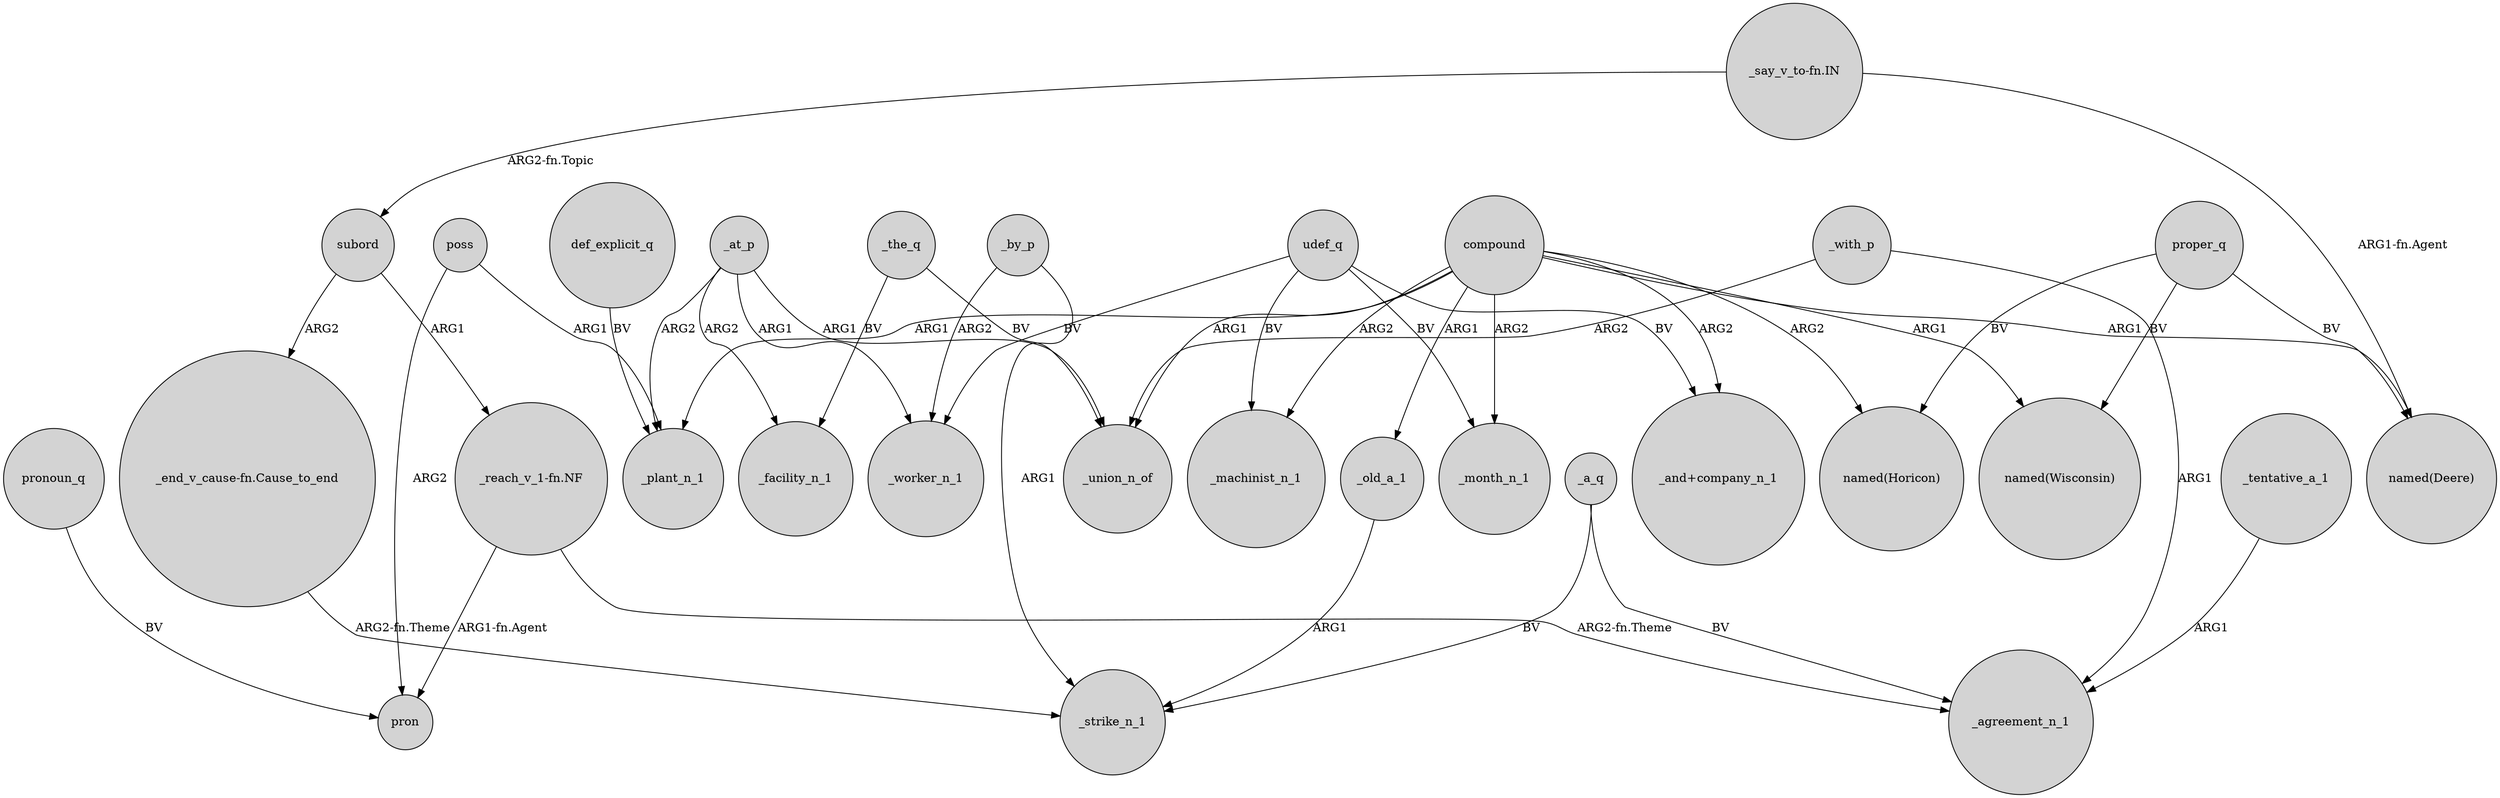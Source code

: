digraph {
	node [shape=circle style=filled]
	poss -> _plant_n_1 [label=ARG1]
	compound -> _month_n_1 [label=ARG2]
	proper_q -> "named(Horicon)" [label=BV]
	def_explicit_q -> _plant_n_1 [label=BV]
	poss -> pron [label=ARG2]
	_old_a_1 -> _strike_n_1 [label=ARG1]
	_by_p -> _worker_n_1 [label=ARG2]
	udef_q -> _worker_n_1 [label=BV]
	_at_p -> _plant_n_1 [label=ARG2]
	compound -> "named(Deere)" [label=ARG1]
	_by_p -> _strike_n_1 [label=ARG1]
	"_end_v_cause-fn.Cause_to_end" -> _strike_n_1 [label="ARG2-fn.Theme"]
	_the_q -> _union_n_of [label=BV]
	_a_q -> _strike_n_1 [label=BV]
	compound -> _plant_n_1 [label=ARG1]
	udef_q -> _month_n_1 [label=BV]
	compound -> _machinist_n_1 [label=ARG2]
	_at_p -> _worker_n_1 [label=ARG1]
	_at_p -> _facility_n_1 [label=ARG2]
	compound -> _old_a_1 [label=ARG1]
	pronoun_q -> pron [label=BV]
	udef_q -> _machinist_n_1 [label=BV]
	subord -> "_end_v_cause-fn.Cause_to_end" [label=ARG2]
	"_say_v_to-fn.IN" -> "named(Deere)" [label="ARG1-fn.Agent"]
	compound -> "_and+company_n_1" [label=ARG2]
	_a_q -> _agreement_n_1 [label=BV]
	compound -> "named(Wisconsin)" [label=ARG1]
	"_say_v_to-fn.IN" -> subord [label="ARG2-fn.Topic"]
	compound -> "named(Horicon)" [label=ARG2]
	"_reach_v_1-fn.NF" -> pron [label="ARG1-fn.Agent"]
	_with_p -> _agreement_n_1 [label=ARG1]
	_with_p -> _union_n_of [label=ARG2]
	udef_q -> "_and+company_n_1" [label=BV]
	proper_q -> "named(Wisconsin)" [label=BV]
	_the_q -> _facility_n_1 [label=BV]
	subord -> "_reach_v_1-fn.NF" [label=ARG1]
	_tentative_a_1 -> _agreement_n_1 [label=ARG1]
	_at_p -> _union_n_of [label=ARG1]
	proper_q -> "named(Deere)" [label=BV]
	compound -> _union_n_of [label=ARG1]
	"_reach_v_1-fn.NF" -> _agreement_n_1 [label="ARG2-fn.Theme"]
}
